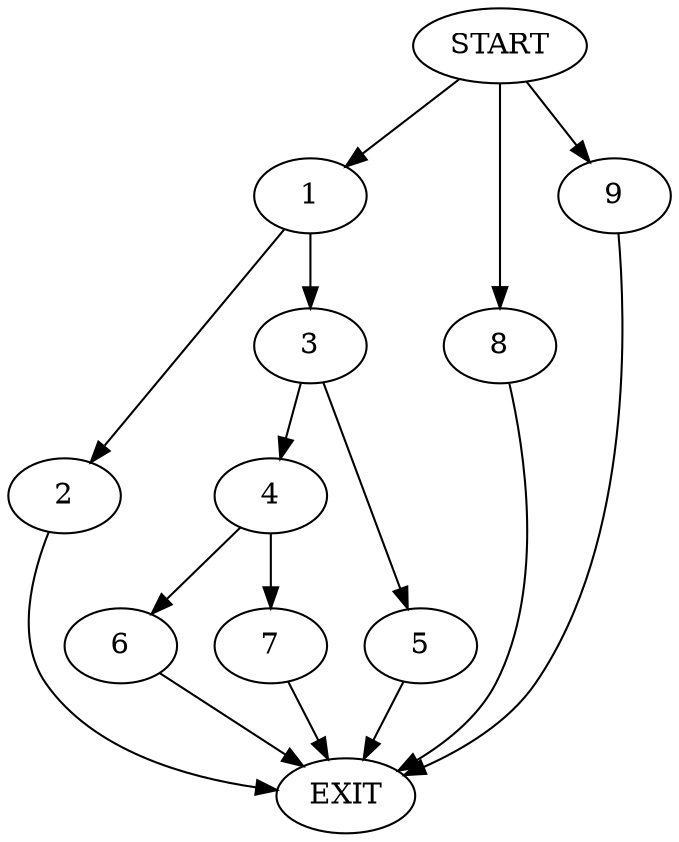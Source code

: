 digraph {
0 [label="START"]
10 [label="EXIT"]
0 -> 1
1 -> 2
1 -> 3
2 -> 10
3 -> 4
3 -> 5
5 -> 10
4 -> 6
4 -> 7
0 -> 8
8 -> 10
7 -> 10
6 -> 10
0 -> 9
9 -> 10
}
